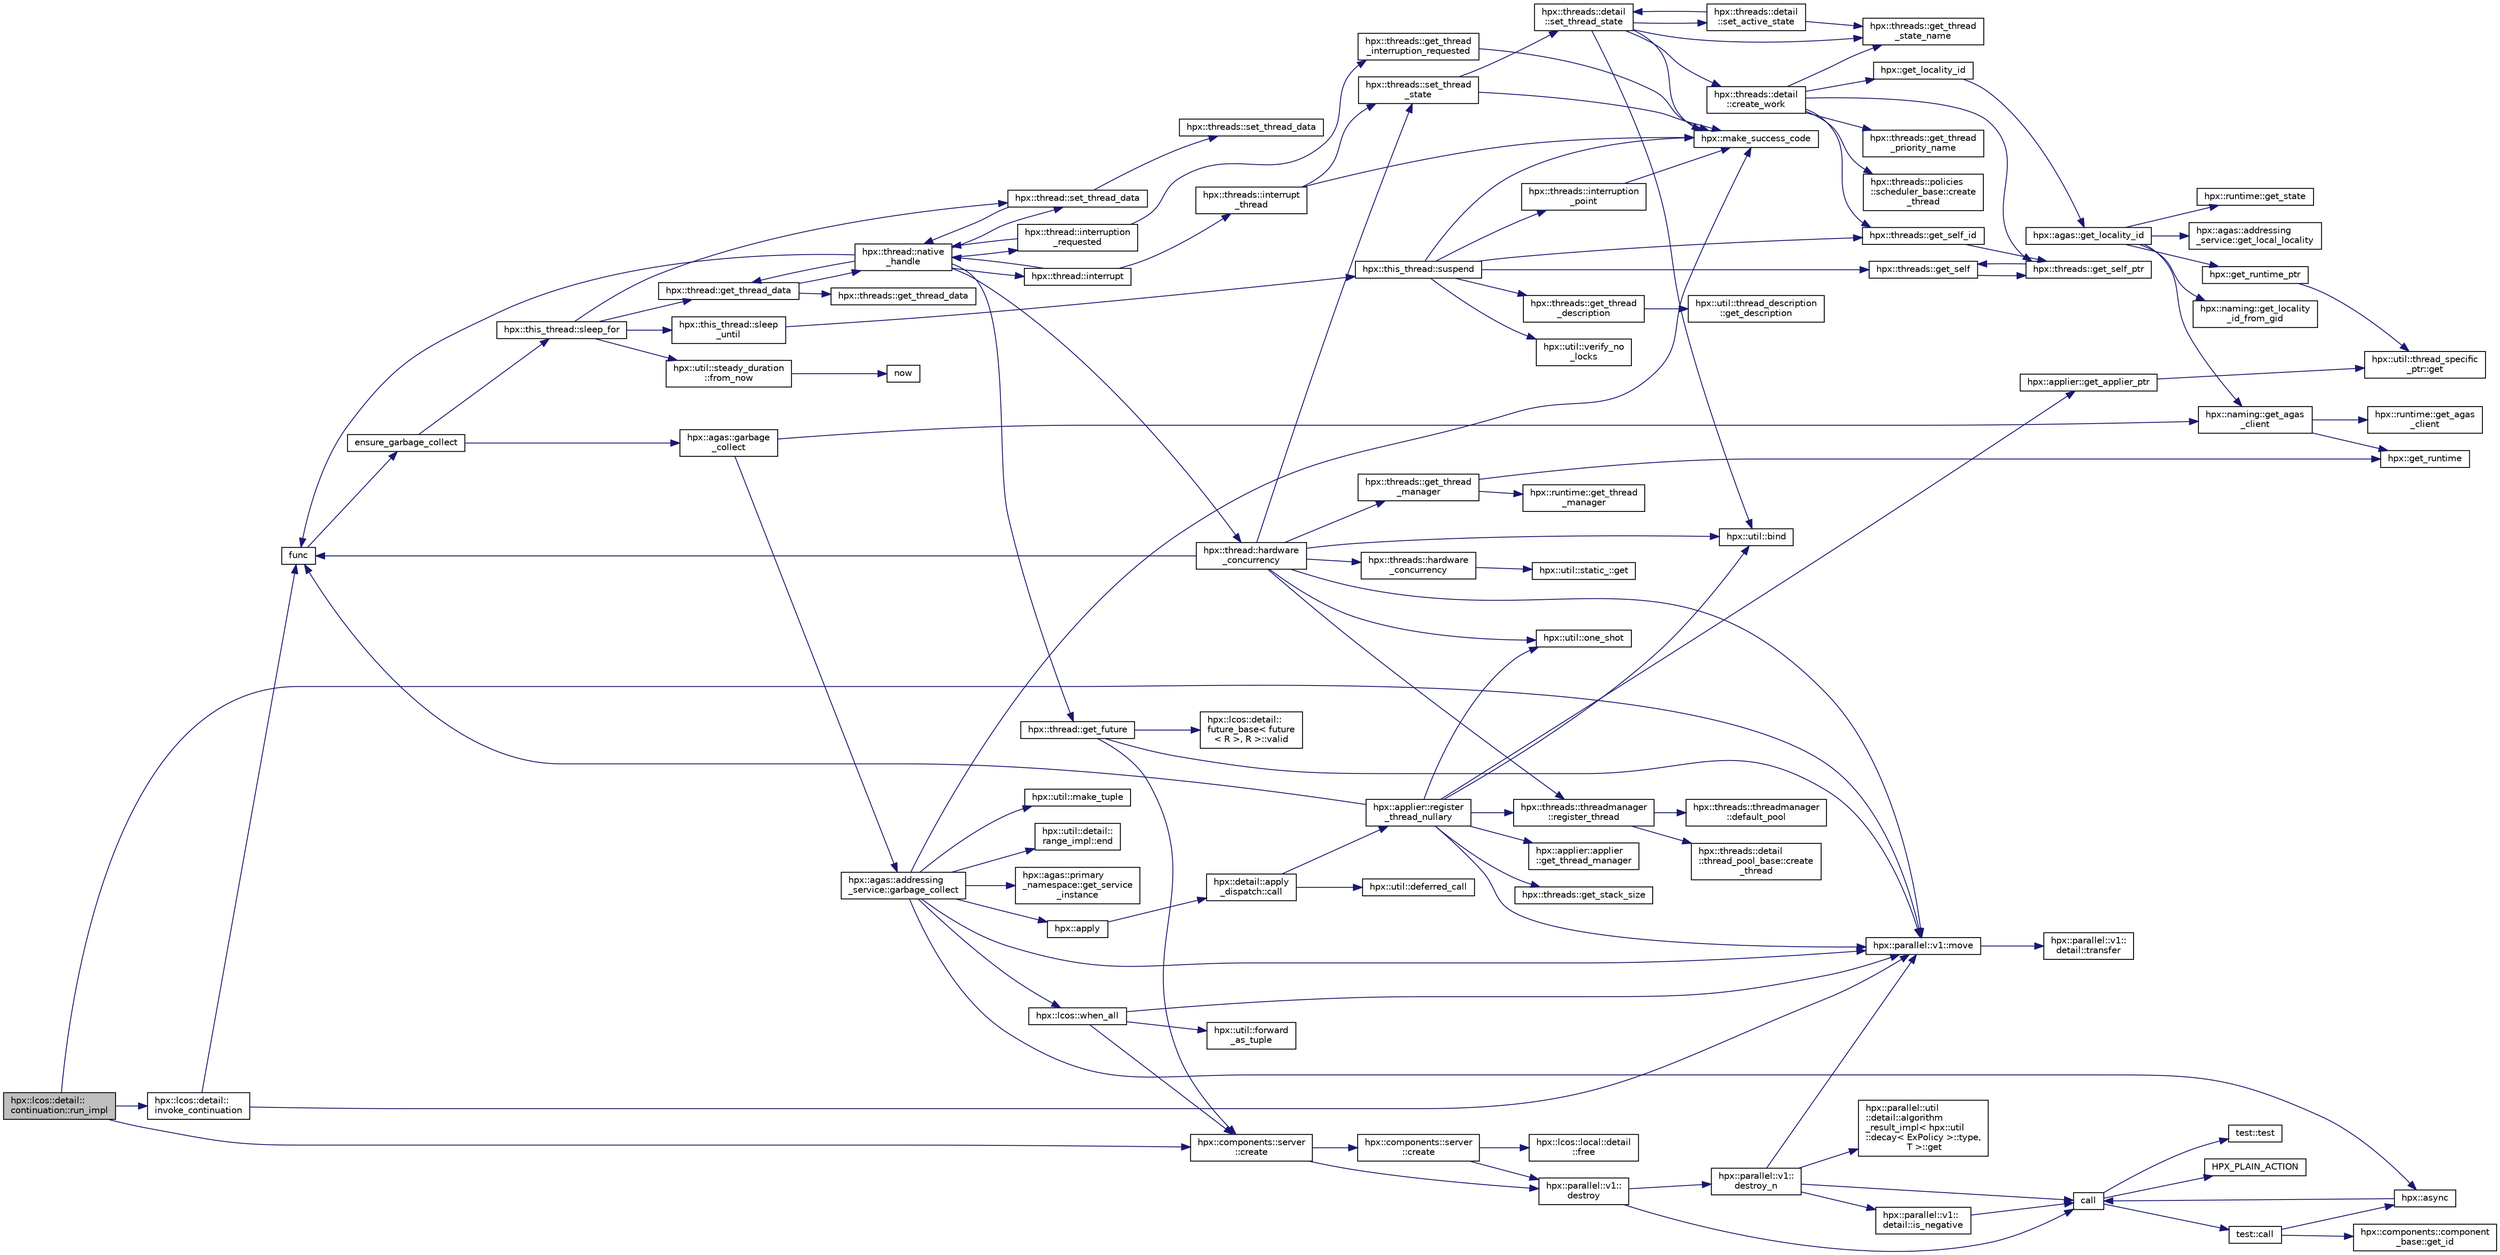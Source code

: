 digraph "hpx::lcos::detail::continuation::run_impl"
{
  edge [fontname="Helvetica",fontsize="10",labelfontname="Helvetica",labelfontsize="10"];
  node [fontname="Helvetica",fontsize="10",shape=record];
  rankdir="LR";
  Node631 [label="hpx::lcos::detail::\lcontinuation::run_impl",height=0.2,width=0.4,color="black", fillcolor="grey75", style="filled", fontcolor="black"];
  Node631 -> Node632 [color="midnightblue",fontsize="10",style="solid",fontname="Helvetica"];
  Node632 [label="hpx::components::server\l::create",height=0.2,width=0.4,color="black", fillcolor="white", style="filled",URL="$d2/da2/namespacehpx_1_1components_1_1server.html#ac776c89f3d68ceb910e8cee9fa937ab4",tooltip="Create arrays of components using their default constructor. "];
  Node632 -> Node633 [color="midnightblue",fontsize="10",style="solid",fontname="Helvetica"];
  Node633 [label="hpx::components::server\l::create",height=0.2,width=0.4,color="black", fillcolor="white", style="filled",URL="$d2/da2/namespacehpx_1_1components_1_1server.html#a77d26de181c97b444565e230577981bd"];
  Node633 -> Node634 [color="midnightblue",fontsize="10",style="solid",fontname="Helvetica"];
  Node634 [label="hpx::lcos::local::detail\l::free",height=0.2,width=0.4,color="black", fillcolor="white", style="filled",URL="$d4/dcb/namespacehpx_1_1lcos_1_1local_1_1detail.html#a55a940f019734e9bb045dc123cd80e48"];
  Node633 -> Node635 [color="midnightblue",fontsize="10",style="solid",fontname="Helvetica"];
  Node635 [label="hpx::parallel::v1::\ldestroy",height=0.2,width=0.4,color="black", fillcolor="white", style="filled",URL="$db/db9/namespacehpx_1_1parallel_1_1v1.html#acf303558375048e8a7cc9a2c2e09477f"];
  Node635 -> Node636 [color="midnightblue",fontsize="10",style="solid",fontname="Helvetica"];
  Node636 [label="call",height=0.2,width=0.4,color="black", fillcolor="white", style="filled",URL="$d2/d67/promise__1620_8cpp.html#a58357f0b82bc761e1d0b9091ed563a70"];
  Node636 -> Node637 [color="midnightblue",fontsize="10",style="solid",fontname="Helvetica"];
  Node637 [label="test::test",height=0.2,width=0.4,color="black", fillcolor="white", style="filled",URL="$d8/d89/structtest.html#ab42d5ece712d716b04cb3f686f297a26"];
  Node636 -> Node638 [color="midnightblue",fontsize="10",style="solid",fontname="Helvetica"];
  Node638 [label="HPX_PLAIN_ACTION",height=0.2,width=0.4,color="black", fillcolor="white", style="filled",URL="$d2/d67/promise__1620_8cpp.html#ab96aab827a4b1fcaf66cfe0ba83fef23"];
  Node636 -> Node639 [color="midnightblue",fontsize="10",style="solid",fontname="Helvetica"];
  Node639 [label="test::call",height=0.2,width=0.4,color="black", fillcolor="white", style="filled",URL="$d8/d89/structtest.html#aeb29e7ed6518b9426ccf1344c52620ae"];
  Node639 -> Node640 [color="midnightblue",fontsize="10",style="solid",fontname="Helvetica"];
  Node640 [label="hpx::async",height=0.2,width=0.4,color="black", fillcolor="white", style="filled",URL="$d8/d83/namespacehpx.html#acb7d8e37b73b823956ce144f9a57eaa4"];
  Node640 -> Node636 [color="midnightblue",fontsize="10",style="solid",fontname="Helvetica"];
  Node639 -> Node641 [color="midnightblue",fontsize="10",style="solid",fontname="Helvetica"];
  Node641 [label="hpx::components::component\l_base::get_id",height=0.2,width=0.4,color="black", fillcolor="white", style="filled",URL="$d2/de6/classhpx_1_1components_1_1component__base.html#a4c8fd93514039bdf01c48d66d82b19cd"];
  Node635 -> Node642 [color="midnightblue",fontsize="10",style="solid",fontname="Helvetica"];
  Node642 [label="hpx::parallel::v1::\ldestroy_n",height=0.2,width=0.4,color="black", fillcolor="white", style="filled",URL="$db/db9/namespacehpx_1_1parallel_1_1v1.html#a71d0691132a300690163f5636bcd5bd3"];
  Node642 -> Node643 [color="midnightblue",fontsize="10",style="solid",fontname="Helvetica"];
  Node643 [label="hpx::parallel::v1::\ldetail::is_negative",height=0.2,width=0.4,color="black", fillcolor="white", style="filled",URL="$d2/ddd/namespacehpx_1_1parallel_1_1v1_1_1detail.html#adf2e40fc4b20ad0fd442ee3118a4d527"];
  Node643 -> Node636 [color="midnightblue",fontsize="10",style="solid",fontname="Helvetica"];
  Node642 -> Node644 [color="midnightblue",fontsize="10",style="solid",fontname="Helvetica"];
  Node644 [label="hpx::parallel::util\l::detail::algorithm\l_result_impl\< hpx::util\l::decay\< ExPolicy \>::type,\l T \>::get",height=0.2,width=0.4,color="black", fillcolor="white", style="filled",URL="$d2/d42/structhpx_1_1parallel_1_1util_1_1detail_1_1algorithm__result__impl.html#ab5b051e8ec74eff5e0e62fd63f5d377e"];
  Node642 -> Node645 [color="midnightblue",fontsize="10",style="solid",fontname="Helvetica"];
  Node645 [label="hpx::parallel::v1::move",height=0.2,width=0.4,color="black", fillcolor="white", style="filled",URL="$db/db9/namespacehpx_1_1parallel_1_1v1.html#aa7c4ede081ce786c9d1eb1adff495cfc"];
  Node645 -> Node646 [color="midnightblue",fontsize="10",style="solid",fontname="Helvetica"];
  Node646 [label="hpx::parallel::v1::\ldetail::transfer",height=0.2,width=0.4,color="black", fillcolor="white", style="filled",URL="$d2/ddd/namespacehpx_1_1parallel_1_1v1_1_1detail.html#ab1b56a05e1885ca7cc7ffa1804dd2f3c"];
  Node642 -> Node636 [color="midnightblue",fontsize="10",style="solid",fontname="Helvetica"];
  Node632 -> Node635 [color="midnightblue",fontsize="10",style="solid",fontname="Helvetica"];
  Node631 -> Node645 [color="midnightblue",fontsize="10",style="solid",fontname="Helvetica"];
  Node631 -> Node647 [color="midnightblue",fontsize="10",style="solid",fontname="Helvetica"];
  Node647 [label="hpx::lcos::detail::\linvoke_continuation",height=0.2,width=0.4,color="black", fillcolor="white", style="filled",URL="$d4/d6c/namespacehpx_1_1lcos_1_1detail.html#aef74b00bc89edddcacdecfc577fa46b4"];
  Node647 -> Node648 [color="midnightblue",fontsize="10",style="solid",fontname="Helvetica"];
  Node648 [label="func",height=0.2,width=0.4,color="black", fillcolor="white", style="filled",URL="$d8/dfd/id__type__ref__counting__1032_8cpp.html#ab811b86ea5107ffb3351fcaa29d2c652"];
  Node648 -> Node649 [color="midnightblue",fontsize="10",style="solid",fontname="Helvetica"];
  Node649 [label="ensure_garbage_collect",height=0.2,width=0.4,color="black", fillcolor="white", style="filled",URL="$d8/dfd/id__type__ref__counting__1032_8cpp.html#a5264b94bf7c262ac0e521fb290d476d5"];
  Node649 -> Node650 [color="midnightblue",fontsize="10",style="solid",fontname="Helvetica"];
  Node650 [label="hpx::this_thread::sleep_for",height=0.2,width=0.4,color="black", fillcolor="white", style="filled",URL="$d9/d52/namespacehpx_1_1this__thread.html#afc042a5a5fa52eef2d1d177a343435cf"];
  Node650 -> Node651 [color="midnightblue",fontsize="10",style="solid",fontname="Helvetica"];
  Node651 [label="hpx::this_thread::sleep\l_until",height=0.2,width=0.4,color="black", fillcolor="white", style="filled",URL="$d9/d52/namespacehpx_1_1this__thread.html#ae12a853980115b23ff0ab8ca06622658"];
  Node651 -> Node652 [color="midnightblue",fontsize="10",style="solid",fontname="Helvetica"];
  Node652 [label="hpx::this_thread::suspend",height=0.2,width=0.4,color="black", fillcolor="white", style="filled",URL="$d9/d52/namespacehpx_1_1this__thread.html#aca220026fb3014c0881d129fe31c0073"];
  Node652 -> Node653 [color="midnightblue",fontsize="10",style="solid",fontname="Helvetica"];
  Node653 [label="hpx::threads::get_self",height=0.2,width=0.4,color="black", fillcolor="white", style="filled",URL="$d7/d28/namespacehpx_1_1threads.html#a07daf4d6d29233f20d66d41ab7b5b8e8"];
  Node653 -> Node654 [color="midnightblue",fontsize="10",style="solid",fontname="Helvetica"];
  Node654 [label="hpx::threads::get_self_ptr",height=0.2,width=0.4,color="black", fillcolor="white", style="filled",URL="$d7/d28/namespacehpx_1_1threads.html#a22877ae347ad884cde3a51397dad6c53"];
  Node654 -> Node653 [color="midnightblue",fontsize="10",style="solid",fontname="Helvetica"];
  Node652 -> Node655 [color="midnightblue",fontsize="10",style="solid",fontname="Helvetica"];
  Node655 [label="hpx::threads::get_self_id",height=0.2,width=0.4,color="black", fillcolor="white", style="filled",URL="$d7/d28/namespacehpx_1_1threads.html#afafe0f900b9fac3d4ed3c747625c1cfe"];
  Node655 -> Node654 [color="midnightblue",fontsize="10",style="solid",fontname="Helvetica"];
  Node652 -> Node656 [color="midnightblue",fontsize="10",style="solid",fontname="Helvetica"];
  Node656 [label="hpx::threads::interruption\l_point",height=0.2,width=0.4,color="black", fillcolor="white", style="filled",URL="$d7/d28/namespacehpx_1_1threads.html#ada6ec56a12b050707311d8c628089059"];
  Node656 -> Node657 [color="midnightblue",fontsize="10",style="solid",fontname="Helvetica"];
  Node657 [label="hpx::make_success_code",height=0.2,width=0.4,color="black", fillcolor="white", style="filled",URL="$d8/d83/namespacehpx.html#a0e8512a8f49e2a6c8185061181419d8f",tooltip="Returns error_code(hpx::success, \"success\", mode). "];
  Node652 -> Node658 [color="midnightblue",fontsize="10",style="solid",fontname="Helvetica"];
  Node658 [label="hpx::util::verify_no\l_locks",height=0.2,width=0.4,color="black", fillcolor="white", style="filled",URL="$df/dad/namespacehpx_1_1util.html#ae0e1837ee6f09b79b26c2e788d2e9fc9"];
  Node652 -> Node659 [color="midnightblue",fontsize="10",style="solid",fontname="Helvetica"];
  Node659 [label="hpx::threads::get_thread\l_description",height=0.2,width=0.4,color="black", fillcolor="white", style="filled",URL="$d7/d28/namespacehpx_1_1threads.html#a42fc18a7a680f4e8bc633a4b4c956701"];
  Node659 -> Node660 [color="midnightblue",fontsize="10",style="solid",fontname="Helvetica"];
  Node660 [label="hpx::util::thread_description\l::get_description",height=0.2,width=0.4,color="black", fillcolor="white", style="filled",URL="$df/d9e/structhpx_1_1util_1_1thread__description.html#a8c834e14eca6eb228188022577f9f952"];
  Node652 -> Node657 [color="midnightblue",fontsize="10",style="solid",fontname="Helvetica"];
  Node650 -> Node661 [color="midnightblue",fontsize="10",style="solid",fontname="Helvetica"];
  Node661 [label="hpx::util::steady_duration\l::from_now",height=0.2,width=0.4,color="black", fillcolor="white", style="filled",URL="$d9/d4f/classhpx_1_1util_1_1steady__duration.html#a0132206d767cd0f7395507b40111a153"];
  Node661 -> Node662 [color="midnightblue",fontsize="10",style="solid",fontname="Helvetica"];
  Node662 [label="now",height=0.2,width=0.4,color="black", fillcolor="white", style="filled",URL="$de/db3/1d__stencil__1__omp_8cpp.html#a89e9667753dccfac455bd37a7a3a7b16"];
  Node650 -> Node663 [color="midnightblue",fontsize="10",style="solid",fontname="Helvetica"];
  Node663 [label="hpx::thread::get_thread_data",height=0.2,width=0.4,color="black", fillcolor="white", style="filled",URL="$de/d9b/classhpx_1_1thread.html#a4535ef82cec3b953d2c941d20e3e3904"];
  Node663 -> Node664 [color="midnightblue",fontsize="10",style="solid",fontname="Helvetica"];
  Node664 [label="hpx::threads::get_thread_data",height=0.2,width=0.4,color="black", fillcolor="white", style="filled",URL="$d7/d28/namespacehpx_1_1threads.html#a8737931ff6303807225f735b2b384ae4"];
  Node663 -> Node665 [color="midnightblue",fontsize="10",style="solid",fontname="Helvetica"];
  Node665 [label="hpx::thread::native\l_handle",height=0.2,width=0.4,color="black", fillcolor="white", style="filled",URL="$de/d9b/classhpx_1_1thread.html#acf48190d264ab64c1c4ec99d0b421b5a"];
  Node665 -> Node666 [color="midnightblue",fontsize="10",style="solid",fontname="Helvetica"];
  Node666 [label="hpx::thread::hardware\l_concurrency",height=0.2,width=0.4,color="black", fillcolor="white", style="filled",URL="$de/d9b/classhpx_1_1thread.html#a8e4fff210e02485ba493bc3a2a956c03"];
  Node666 -> Node667 [color="midnightblue",fontsize="10",style="solid",fontname="Helvetica"];
  Node667 [label="hpx::threads::hardware\l_concurrency",height=0.2,width=0.4,color="black", fillcolor="white", style="filled",URL="$d7/d28/namespacehpx_1_1threads.html#aa8752a235478d2ad7b5ac467b63ab527"];
  Node667 -> Node668 [color="midnightblue",fontsize="10",style="solid",fontname="Helvetica"];
  Node668 [label="hpx::util::static_::get",height=0.2,width=0.4,color="black", fillcolor="white", style="filled",URL="$d3/dbb/structhpx_1_1util_1_1static__.html#a2967c633948a3bf17a3b5405ef5a8318"];
  Node666 -> Node648 [color="midnightblue",fontsize="10",style="solid",fontname="Helvetica"];
  Node666 -> Node669 [color="midnightblue",fontsize="10",style="solid",fontname="Helvetica"];
  Node669 [label="hpx::util::bind",height=0.2,width=0.4,color="black", fillcolor="white", style="filled",URL="$df/dad/namespacehpx_1_1util.html#ad844caedf82a0173d6909d910c3e48c6"];
  Node666 -> Node670 [color="midnightblue",fontsize="10",style="solid",fontname="Helvetica"];
  Node670 [label="hpx::util::one_shot",height=0.2,width=0.4,color="black", fillcolor="white", style="filled",URL="$df/dad/namespacehpx_1_1util.html#a273e61be42a72415291e0ec0a4f28c7a"];
  Node666 -> Node645 [color="midnightblue",fontsize="10",style="solid",fontname="Helvetica"];
  Node666 -> Node671 [color="midnightblue",fontsize="10",style="solid",fontname="Helvetica"];
  Node671 [label="hpx::threads::get_thread\l_manager",height=0.2,width=0.4,color="black", fillcolor="white", style="filled",URL="$d7/d28/namespacehpx_1_1threads.html#a076973c3a53beadde7d967e22c4f6cce"];
  Node671 -> Node672 [color="midnightblue",fontsize="10",style="solid",fontname="Helvetica"];
  Node672 [label="hpx::get_runtime",height=0.2,width=0.4,color="black", fillcolor="white", style="filled",URL="$d8/d83/namespacehpx.html#aef902cc6c7dd3b9fbadf34d1e850a070"];
  Node671 -> Node673 [color="midnightblue",fontsize="10",style="solid",fontname="Helvetica"];
  Node673 [label="hpx::runtime::get_thread\l_manager",height=0.2,width=0.4,color="black", fillcolor="white", style="filled",URL="$d0/d7b/classhpx_1_1runtime.html#a865b12d57fcd44a8d3dda3e35414f563"];
  Node666 -> Node674 [color="midnightblue",fontsize="10",style="solid",fontname="Helvetica"];
  Node674 [label="hpx::threads::threadmanager\l::register_thread",height=0.2,width=0.4,color="black", fillcolor="white", style="filled",URL="$d5/daa/classhpx_1_1threads_1_1threadmanager.html#a7f79c7578e08a60ca45eb276ce8133d8"];
  Node674 -> Node675 [color="midnightblue",fontsize="10",style="solid",fontname="Helvetica"];
  Node675 [label="hpx::threads::threadmanager\l::default_pool",height=0.2,width=0.4,color="black", fillcolor="white", style="filled",URL="$d5/daa/classhpx_1_1threads_1_1threadmanager.html#a851f067d03b5dd1c5e6a9a6a841e05df"];
  Node674 -> Node676 [color="midnightblue",fontsize="10",style="solid",fontname="Helvetica"];
  Node676 [label="hpx::threads::detail\l::thread_pool_base::create\l_thread",height=0.2,width=0.4,color="black", fillcolor="white", style="filled",URL="$de/dae/classhpx_1_1threads_1_1detail_1_1thread__pool__base.html#ad35d3779eef6f4528e62a26d71b34b34"];
  Node666 -> Node677 [color="midnightblue",fontsize="10",style="solid",fontname="Helvetica"];
  Node677 [label="hpx::threads::set_thread\l_state",height=0.2,width=0.4,color="black", fillcolor="white", style="filled",URL="$d7/d28/namespacehpx_1_1threads.html#ac0690ad16ad778bcc79dcd727cc33025",tooltip="Set the thread state of the thread referenced by the thread_id id. "];
  Node677 -> Node657 [color="midnightblue",fontsize="10",style="solid",fontname="Helvetica"];
  Node677 -> Node678 [color="midnightblue",fontsize="10",style="solid",fontname="Helvetica"];
  Node678 [label="hpx::threads::detail\l::set_thread_state",height=0.2,width=0.4,color="black", fillcolor="white", style="filled",URL="$d2/dd1/namespacehpx_1_1threads_1_1detail.html#af85ddc854c4a149bf1738eb1b111b9ab"];
  Node678 -> Node679 [color="midnightblue",fontsize="10",style="solid",fontname="Helvetica"];
  Node679 [label="hpx::threads::get_thread\l_state_name",height=0.2,width=0.4,color="black", fillcolor="white", style="filled",URL="$d7/d28/namespacehpx_1_1threads.html#a26f91ea8d2195f165c033241c5cd11db"];
  Node678 -> Node657 [color="midnightblue",fontsize="10",style="solid",fontname="Helvetica"];
  Node678 -> Node669 [color="midnightblue",fontsize="10",style="solid",fontname="Helvetica"];
  Node678 -> Node680 [color="midnightblue",fontsize="10",style="solid",fontname="Helvetica"];
  Node680 [label="hpx::threads::detail\l::set_active_state",height=0.2,width=0.4,color="black", fillcolor="white", style="filled",URL="$d2/dd1/namespacehpx_1_1threads_1_1detail.html#a45884a5bf04ad66a4f259231a3947e76"];
  Node680 -> Node679 [color="midnightblue",fontsize="10",style="solid",fontname="Helvetica"];
  Node680 -> Node678 [color="midnightblue",fontsize="10",style="solid",fontname="Helvetica"];
  Node678 -> Node681 [color="midnightblue",fontsize="10",style="solid",fontname="Helvetica"];
  Node681 [label="hpx::threads::detail\l::create_work",height=0.2,width=0.4,color="black", fillcolor="white", style="filled",URL="$d2/dd1/namespacehpx_1_1threads_1_1detail.html#ae22384a3c1b1a1940032fad068fb54b1"];
  Node681 -> Node679 [color="midnightblue",fontsize="10",style="solid",fontname="Helvetica"];
  Node681 -> Node682 [color="midnightblue",fontsize="10",style="solid",fontname="Helvetica"];
  Node682 [label="hpx::threads::get_thread\l_priority_name",height=0.2,width=0.4,color="black", fillcolor="white", style="filled",URL="$d7/d28/namespacehpx_1_1threads.html#a9c6b2fec0c1cf5b06ff83ce756ca6d42"];
  Node681 -> Node654 [color="midnightblue",fontsize="10",style="solid",fontname="Helvetica"];
  Node681 -> Node655 [color="midnightblue",fontsize="10",style="solid",fontname="Helvetica"];
  Node681 -> Node683 [color="midnightblue",fontsize="10",style="solid",fontname="Helvetica"];
  Node683 [label="hpx::get_locality_id",height=0.2,width=0.4,color="black", fillcolor="white", style="filled",URL="$d8/d83/namespacehpx.html#a158d7c54a657bb364c1704033010697b",tooltip="Return the number of the locality this function is being called from. "];
  Node683 -> Node684 [color="midnightblue",fontsize="10",style="solid",fontname="Helvetica"];
  Node684 [label="hpx::agas::get_locality_id",height=0.2,width=0.4,color="black", fillcolor="white", style="filled",URL="$dc/d54/namespacehpx_1_1agas.html#a491cc2ddecdf0f1a9129900caa6a4d3e"];
  Node684 -> Node685 [color="midnightblue",fontsize="10",style="solid",fontname="Helvetica"];
  Node685 [label="hpx::get_runtime_ptr",height=0.2,width=0.4,color="black", fillcolor="white", style="filled",URL="$d8/d83/namespacehpx.html#af29daf2bb3e01b4d6495a1742b6cce64"];
  Node685 -> Node686 [color="midnightblue",fontsize="10",style="solid",fontname="Helvetica"];
  Node686 [label="hpx::util::thread_specific\l_ptr::get",height=0.2,width=0.4,color="black", fillcolor="white", style="filled",URL="$d4/d4c/structhpx_1_1util_1_1thread__specific__ptr.html#a3b27d8520710478aa41d1f74206bdba9"];
  Node684 -> Node687 [color="midnightblue",fontsize="10",style="solid",fontname="Helvetica"];
  Node687 [label="hpx::runtime::get_state",height=0.2,width=0.4,color="black", fillcolor="white", style="filled",URL="$d0/d7b/classhpx_1_1runtime.html#ab405f80e060dac95d624520f38b0524c"];
  Node684 -> Node688 [color="midnightblue",fontsize="10",style="solid",fontname="Helvetica"];
  Node688 [label="hpx::naming::get_agas\l_client",height=0.2,width=0.4,color="black", fillcolor="white", style="filled",URL="$d4/dc9/namespacehpx_1_1naming.html#a0408fffd5d34b620712a801b0ae3b032"];
  Node688 -> Node672 [color="midnightblue",fontsize="10",style="solid",fontname="Helvetica"];
  Node688 -> Node689 [color="midnightblue",fontsize="10",style="solid",fontname="Helvetica"];
  Node689 [label="hpx::runtime::get_agas\l_client",height=0.2,width=0.4,color="black", fillcolor="white", style="filled",URL="$d0/d7b/classhpx_1_1runtime.html#aeb5dddd30d6b9861669af8ad44d1a96a"];
  Node684 -> Node690 [color="midnightblue",fontsize="10",style="solid",fontname="Helvetica"];
  Node690 [label="hpx::agas::addressing\l_service::get_local_locality",height=0.2,width=0.4,color="black", fillcolor="white", style="filled",URL="$db/d58/structhpx_1_1agas_1_1addressing__service.html#ab52c19a37c2a7a006c6c15f90ad0539c"];
  Node684 -> Node691 [color="midnightblue",fontsize="10",style="solid",fontname="Helvetica"];
  Node691 [label="hpx::naming::get_locality\l_id_from_gid",height=0.2,width=0.4,color="black", fillcolor="white", style="filled",URL="$d4/dc9/namespacehpx_1_1naming.html#a7fd43037784560bd04fda9b49e33529f"];
  Node681 -> Node692 [color="midnightblue",fontsize="10",style="solid",fontname="Helvetica"];
  Node692 [label="hpx::threads::policies\l::scheduler_base::create\l_thread",height=0.2,width=0.4,color="black", fillcolor="white", style="filled",URL="$dd/d7e/structhpx_1_1threads_1_1policies_1_1scheduler__base.html#ad3b05cd7f363cc8e8410ce368c3794e0"];
  Node665 -> Node693 [color="midnightblue",fontsize="10",style="solid",fontname="Helvetica"];
  Node693 [label="hpx::thread::interrupt",height=0.2,width=0.4,color="black", fillcolor="white", style="filled",URL="$de/d9b/classhpx_1_1thread.html#ac34d0d033aa743c476a79dbc2e1a8a39"];
  Node693 -> Node694 [color="midnightblue",fontsize="10",style="solid",fontname="Helvetica"];
  Node694 [label="hpx::threads::interrupt\l_thread",height=0.2,width=0.4,color="black", fillcolor="white", style="filled",URL="$d7/d28/namespacehpx_1_1threads.html#a6bdda1a2aab61b9b13d274b5155d7e73"];
  Node694 -> Node657 [color="midnightblue",fontsize="10",style="solid",fontname="Helvetica"];
  Node694 -> Node677 [color="midnightblue",fontsize="10",style="solid",fontname="Helvetica"];
  Node693 -> Node665 [color="midnightblue",fontsize="10",style="solid",fontname="Helvetica"];
  Node665 -> Node695 [color="midnightblue",fontsize="10",style="solid",fontname="Helvetica"];
  Node695 [label="hpx::thread::interruption\l_requested",height=0.2,width=0.4,color="black", fillcolor="white", style="filled",URL="$de/d9b/classhpx_1_1thread.html#a33276bb4c20bbb0b1978944e18ef71b8"];
  Node695 -> Node696 [color="midnightblue",fontsize="10",style="solid",fontname="Helvetica"];
  Node696 [label="hpx::threads::get_thread\l_interruption_requested",height=0.2,width=0.4,color="black", fillcolor="white", style="filled",URL="$d7/d28/namespacehpx_1_1threads.html#ae64a7fdb8b5c8bac7be0c8282672a03b"];
  Node696 -> Node657 [color="midnightblue",fontsize="10",style="solid",fontname="Helvetica"];
  Node695 -> Node665 [color="midnightblue",fontsize="10",style="solid",fontname="Helvetica"];
  Node665 -> Node697 [color="midnightblue",fontsize="10",style="solid",fontname="Helvetica"];
  Node697 [label="hpx::thread::get_future",height=0.2,width=0.4,color="black", fillcolor="white", style="filled",URL="$de/d9b/classhpx_1_1thread.html#a87fdb0d8da826366fc190ed224900a64"];
  Node697 -> Node698 [color="midnightblue",fontsize="10",style="solid",fontname="Helvetica"];
  Node698 [label="hpx::lcos::detail::\lfuture_base\< future\l\< R \>, R \>::valid",height=0.2,width=0.4,color="black", fillcolor="white", style="filled",URL="$d5/dd7/classhpx_1_1lcos_1_1detail_1_1future__base.html#aaf7beb7374815614363033bd96573e75"];
  Node697 -> Node632 [color="midnightblue",fontsize="10",style="solid",fontname="Helvetica"];
  Node697 -> Node645 [color="midnightblue",fontsize="10",style="solid",fontname="Helvetica"];
  Node665 -> Node663 [color="midnightblue",fontsize="10",style="solid",fontname="Helvetica"];
  Node665 -> Node699 [color="midnightblue",fontsize="10",style="solid",fontname="Helvetica"];
  Node699 [label="hpx::thread::set_thread_data",height=0.2,width=0.4,color="black", fillcolor="white", style="filled",URL="$de/d9b/classhpx_1_1thread.html#a7317a3cf5251f3b33c990449570d4cea"];
  Node699 -> Node700 [color="midnightblue",fontsize="10",style="solid",fontname="Helvetica"];
  Node700 [label="hpx::threads::set_thread_data",height=0.2,width=0.4,color="black", fillcolor="white", style="filled",URL="$d7/d28/namespacehpx_1_1threads.html#a00a625acc149fce3ae38e4340454acf7"];
  Node699 -> Node665 [color="midnightblue",fontsize="10",style="solid",fontname="Helvetica"];
  Node665 -> Node648 [color="midnightblue",fontsize="10",style="solid",fontname="Helvetica"];
  Node650 -> Node699 [color="midnightblue",fontsize="10",style="solid",fontname="Helvetica"];
  Node649 -> Node701 [color="midnightblue",fontsize="10",style="solid",fontname="Helvetica"];
  Node701 [label="hpx::agas::garbage\l_collect",height=0.2,width=0.4,color="black", fillcolor="white", style="filled",URL="$dc/d54/namespacehpx_1_1agas.html#a951337adc4f9bd6df00a50737468e911"];
  Node701 -> Node688 [color="midnightblue",fontsize="10",style="solid",fontname="Helvetica"];
  Node701 -> Node702 [color="midnightblue",fontsize="10",style="solid",fontname="Helvetica"];
  Node702 [label="hpx::agas::addressing\l_service::garbage_collect",height=0.2,width=0.4,color="black", fillcolor="white", style="filled",URL="$db/d58/structhpx_1_1agas_1_1addressing__service.html#a87dcae0eacf6e62d5103ebf516d86f63"];
  Node702 -> Node657 [color="midnightblue",fontsize="10",style="solid",fontname="Helvetica"];
  Node702 -> Node703 [color="midnightblue",fontsize="10",style="solid",fontname="Helvetica"];
  Node703 [label="hpx::agas::primary\l_namespace::get_service\l_instance",height=0.2,width=0.4,color="black", fillcolor="white", style="filled",URL="$d1/d43/structhpx_1_1agas_1_1primary__namespace.html#a7630ff0f30ff8c23b13b4672c5350e2e"];
  Node702 -> Node704 [color="midnightblue",fontsize="10",style="solid",fontname="Helvetica"];
  Node704 [label="hpx::util::make_tuple",height=0.2,width=0.4,color="black", fillcolor="white", style="filled",URL="$df/dad/namespacehpx_1_1util.html#a06fa74211a987d208e013f400a9f5328"];
  Node702 -> Node705 [color="midnightblue",fontsize="10",style="solid",fontname="Helvetica"];
  Node705 [label="hpx::util::detail::\lrange_impl::end",height=0.2,width=0.4,color="black", fillcolor="white", style="filled",URL="$d4/d4a/namespacehpx_1_1util_1_1detail_1_1range__impl.html#afb2ea48b0902f52ee4d8b764807b4316"];
  Node702 -> Node706 [color="midnightblue",fontsize="10",style="solid",fontname="Helvetica"];
  Node706 [label="hpx::apply",height=0.2,width=0.4,color="black", fillcolor="white", style="filled",URL="$d8/d83/namespacehpx.html#aa87762f0db0731d385f3fdfdb25d59fc"];
  Node706 -> Node707 [color="midnightblue",fontsize="10",style="solid",fontname="Helvetica"];
  Node707 [label="hpx::detail::apply\l_dispatch::call",height=0.2,width=0.4,color="black", fillcolor="white", style="filled",URL="$db/de8/structhpx_1_1detail_1_1apply__dispatch.html#a0755fab16d281e74bcff0f8045be9459"];
  Node707 -> Node708 [color="midnightblue",fontsize="10",style="solid",fontname="Helvetica"];
  Node708 [label="hpx::applier::register\l_thread_nullary",height=0.2,width=0.4,color="black", fillcolor="white", style="filled",URL="$d8/dcb/namespacehpx_1_1applier.html#a401cd1145927e58d74d1eb52aaccd936"];
  Node708 -> Node709 [color="midnightblue",fontsize="10",style="solid",fontname="Helvetica"];
  Node709 [label="hpx::applier::get_applier_ptr",height=0.2,width=0.4,color="black", fillcolor="white", style="filled",URL="$d8/dcb/namespacehpx_1_1applier.html#a617483cf2b77ad3a0aa428ade7b35299"];
  Node709 -> Node686 [color="midnightblue",fontsize="10",style="solid",fontname="Helvetica"];
  Node708 -> Node648 [color="midnightblue",fontsize="10",style="solid",fontname="Helvetica"];
  Node708 -> Node669 [color="midnightblue",fontsize="10",style="solid",fontname="Helvetica"];
  Node708 -> Node670 [color="midnightblue",fontsize="10",style="solid",fontname="Helvetica"];
  Node708 -> Node645 [color="midnightblue",fontsize="10",style="solid",fontname="Helvetica"];
  Node708 -> Node710 [color="midnightblue",fontsize="10",style="solid",fontname="Helvetica"];
  Node710 [label="hpx::threads::get_stack_size",height=0.2,width=0.4,color="black", fillcolor="white", style="filled",URL="$d7/d28/namespacehpx_1_1threads.html#af597241b3c2785150be206737ca04aa6",tooltip="The get_stack_size function is part of the thread related API. It. "];
  Node708 -> Node711 [color="midnightblue",fontsize="10",style="solid",fontname="Helvetica"];
  Node711 [label="hpx::applier::applier\l::get_thread_manager",height=0.2,width=0.4,color="black", fillcolor="white", style="filled",URL="$da/dcb/classhpx_1_1applier_1_1applier.html#acc36d583973701e573be39da97bba866",tooltip="Access the thread-manager instance associated with this applier. "];
  Node708 -> Node674 [color="midnightblue",fontsize="10",style="solid",fontname="Helvetica"];
  Node707 -> Node712 [color="midnightblue",fontsize="10",style="solid",fontname="Helvetica"];
  Node712 [label="hpx::util::deferred_call",height=0.2,width=0.4,color="black", fillcolor="white", style="filled",URL="$df/dad/namespacehpx_1_1util.html#acdded623c658a7a3436f7e76bc9d881c"];
  Node702 -> Node645 [color="midnightblue",fontsize="10",style="solid",fontname="Helvetica"];
  Node702 -> Node640 [color="midnightblue",fontsize="10",style="solid",fontname="Helvetica"];
  Node702 -> Node713 [color="midnightblue",fontsize="10",style="solid",fontname="Helvetica"];
  Node713 [label="hpx::lcos::when_all",height=0.2,width=0.4,color="black", fillcolor="white", style="filled",URL="$d2/dc9/namespacehpx_1_1lcos.html#a1a6fb024d8690923fb185d5aee204d54"];
  Node713 -> Node714 [color="midnightblue",fontsize="10",style="solid",fontname="Helvetica"];
  Node714 [label="hpx::util::forward\l_as_tuple",height=0.2,width=0.4,color="black", fillcolor="white", style="filled",URL="$df/dad/namespacehpx_1_1util.html#ab7c31e3f24c3302a4f67b6735a6fa597"];
  Node713 -> Node645 [color="midnightblue",fontsize="10",style="solid",fontname="Helvetica"];
  Node713 -> Node632 [color="midnightblue",fontsize="10",style="solid",fontname="Helvetica"];
  Node647 -> Node645 [color="midnightblue",fontsize="10",style="solid",fontname="Helvetica"];
}
